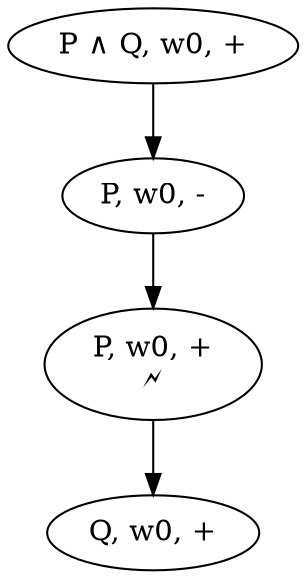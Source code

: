 digraph {
    a [label="P ∧ Q, w0, +"];
    b [label="P, w0, -"];
    c [label="P, w0, +\n🗲"];
    d [label="Q, w0, +"];
    a -> b; b -> c; c -> d;
}
